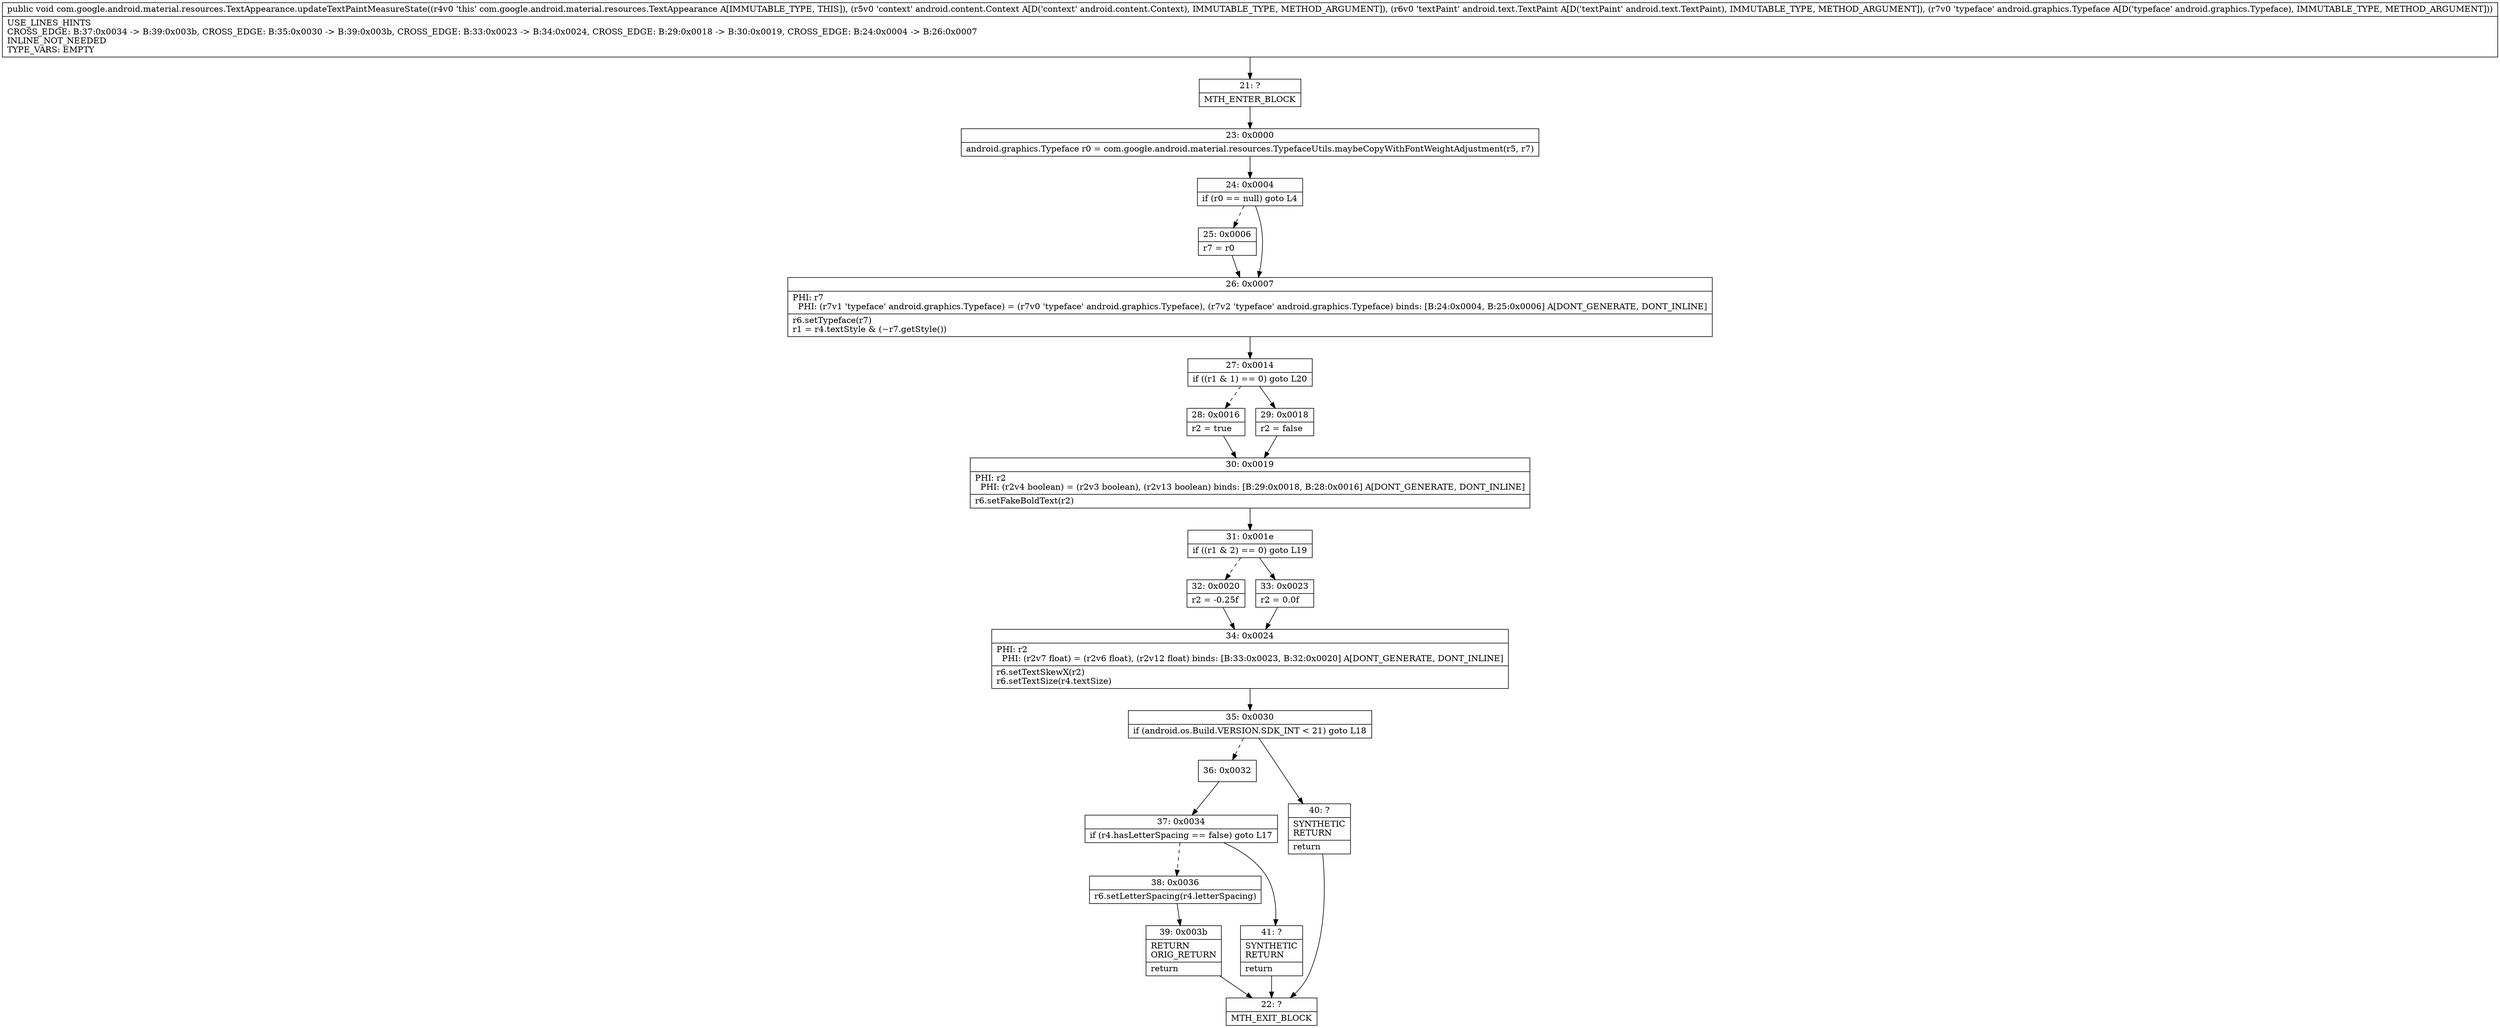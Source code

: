digraph "CFG forcom.google.android.material.resources.TextAppearance.updateTextPaintMeasureState(Landroid\/content\/Context;Landroid\/text\/TextPaint;Landroid\/graphics\/Typeface;)V" {
Node_21 [shape=record,label="{21\:\ ?|MTH_ENTER_BLOCK\l}"];
Node_23 [shape=record,label="{23\:\ 0x0000|android.graphics.Typeface r0 = com.google.android.material.resources.TypefaceUtils.maybeCopyWithFontWeightAdjustment(r5, r7)\l}"];
Node_24 [shape=record,label="{24\:\ 0x0004|if (r0 == null) goto L4\l}"];
Node_25 [shape=record,label="{25\:\ 0x0006|r7 = r0\l}"];
Node_26 [shape=record,label="{26\:\ 0x0007|PHI: r7 \l  PHI: (r7v1 'typeface' android.graphics.Typeface) = (r7v0 'typeface' android.graphics.Typeface), (r7v2 'typeface' android.graphics.Typeface) binds: [B:24:0x0004, B:25:0x0006] A[DONT_GENERATE, DONT_INLINE]\l|r6.setTypeface(r7)\lr1 = r4.textStyle & (~r7.getStyle())\l}"];
Node_27 [shape=record,label="{27\:\ 0x0014|if ((r1 & 1) == 0) goto L20\l}"];
Node_28 [shape=record,label="{28\:\ 0x0016|r2 = true\l}"];
Node_30 [shape=record,label="{30\:\ 0x0019|PHI: r2 \l  PHI: (r2v4 boolean) = (r2v3 boolean), (r2v13 boolean) binds: [B:29:0x0018, B:28:0x0016] A[DONT_GENERATE, DONT_INLINE]\l|r6.setFakeBoldText(r2)\l}"];
Node_31 [shape=record,label="{31\:\ 0x001e|if ((r1 & 2) == 0) goto L19\l}"];
Node_32 [shape=record,label="{32\:\ 0x0020|r2 = \-0.25f\l}"];
Node_34 [shape=record,label="{34\:\ 0x0024|PHI: r2 \l  PHI: (r2v7 float) = (r2v6 float), (r2v12 float) binds: [B:33:0x0023, B:32:0x0020] A[DONT_GENERATE, DONT_INLINE]\l|r6.setTextSkewX(r2)\lr6.setTextSize(r4.textSize)\l}"];
Node_35 [shape=record,label="{35\:\ 0x0030|if (android.os.Build.VERSION.SDK_INT \< 21) goto L18\l}"];
Node_36 [shape=record,label="{36\:\ 0x0032}"];
Node_37 [shape=record,label="{37\:\ 0x0034|if (r4.hasLetterSpacing == false) goto L17\l}"];
Node_38 [shape=record,label="{38\:\ 0x0036|r6.setLetterSpacing(r4.letterSpacing)\l}"];
Node_39 [shape=record,label="{39\:\ 0x003b|RETURN\lORIG_RETURN\l|return\l}"];
Node_22 [shape=record,label="{22\:\ ?|MTH_EXIT_BLOCK\l}"];
Node_41 [shape=record,label="{41\:\ ?|SYNTHETIC\lRETURN\l|return\l}"];
Node_40 [shape=record,label="{40\:\ ?|SYNTHETIC\lRETURN\l|return\l}"];
Node_33 [shape=record,label="{33\:\ 0x0023|r2 = 0.0f\l}"];
Node_29 [shape=record,label="{29\:\ 0x0018|r2 = false\l}"];
MethodNode[shape=record,label="{public void com.google.android.material.resources.TextAppearance.updateTextPaintMeasureState((r4v0 'this' com.google.android.material.resources.TextAppearance A[IMMUTABLE_TYPE, THIS]), (r5v0 'context' android.content.Context A[D('context' android.content.Context), IMMUTABLE_TYPE, METHOD_ARGUMENT]), (r6v0 'textPaint' android.text.TextPaint A[D('textPaint' android.text.TextPaint), IMMUTABLE_TYPE, METHOD_ARGUMENT]), (r7v0 'typeface' android.graphics.Typeface A[D('typeface' android.graphics.Typeface), IMMUTABLE_TYPE, METHOD_ARGUMENT]))  | USE_LINES_HINTS\lCROSS_EDGE: B:37:0x0034 \-\> B:39:0x003b, CROSS_EDGE: B:35:0x0030 \-\> B:39:0x003b, CROSS_EDGE: B:33:0x0023 \-\> B:34:0x0024, CROSS_EDGE: B:29:0x0018 \-\> B:30:0x0019, CROSS_EDGE: B:24:0x0004 \-\> B:26:0x0007\lINLINE_NOT_NEEDED\lTYPE_VARS: EMPTY\l}"];
MethodNode -> Node_21;Node_21 -> Node_23;
Node_23 -> Node_24;
Node_24 -> Node_25[style=dashed];
Node_24 -> Node_26;
Node_25 -> Node_26;
Node_26 -> Node_27;
Node_27 -> Node_28[style=dashed];
Node_27 -> Node_29;
Node_28 -> Node_30;
Node_30 -> Node_31;
Node_31 -> Node_32[style=dashed];
Node_31 -> Node_33;
Node_32 -> Node_34;
Node_34 -> Node_35;
Node_35 -> Node_36[style=dashed];
Node_35 -> Node_40;
Node_36 -> Node_37;
Node_37 -> Node_38[style=dashed];
Node_37 -> Node_41;
Node_38 -> Node_39;
Node_39 -> Node_22;
Node_41 -> Node_22;
Node_40 -> Node_22;
Node_33 -> Node_34;
Node_29 -> Node_30;
}

